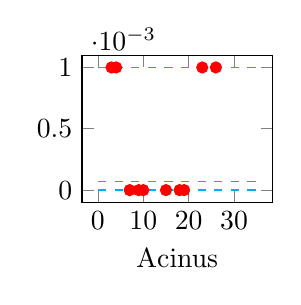 \begin{tikzpicture}

\begin{axis}[
	width=0.33*\linewidth,
	xlabel={Acinus},
	%ylabel={Volume [\si{\centi\meter\cubed}]},
	axis on top,
	]
\addplot [red,only marks]
coordinates {
(0,nan) (1,nan) (2,nan) (3,0.001) (4,0.001) (5,nan) (6,nan) (7,0.0) (8,nan) (9,0.0) (10,0.0) (11,nan) (12,nan) (13,nan) (14,nan) (15,0.0) (16,nan) (17,nan) (18,0.0) (19,0.0) (20,nan) (21,nan) (22,nan) (23,0.001) (24,nan) (25,nan) (26,0.001) (27,nan) (28,nan) (29,nan) (30,nan) (31,nan) 
};
\addplot [thick, cyan, dashed]
coordinates {
(0,0.0) (35,0.0) 
};
\addplot [cyan, dashed]
coordinates {
(0,0.001) (35,0.001) 
};
\addplot [cyan, dashed]
coordinates {
(0,6.884e-05) (35,6.884e-05) 
};

\end{axis}

\end{tikzpicture}
